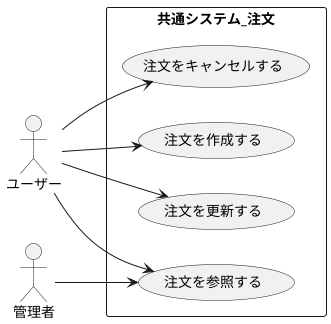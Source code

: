 @startuml ユースケース図_共通システム_注文
left to right direction

actor ユーザー as User
actor 管理者 as Admin

rectangle 共通システム_注文 {
    usecase "注文を作成する" as UC1
    usecase "注文を参照する" as UC2
    usecase "注文を更新する" as UC3
    usecase "注文をキャンセルする" as UC4
}

User --> UC1
User --> UC2
User --> UC3
User --> UC4

Admin --> UC2


@enduml